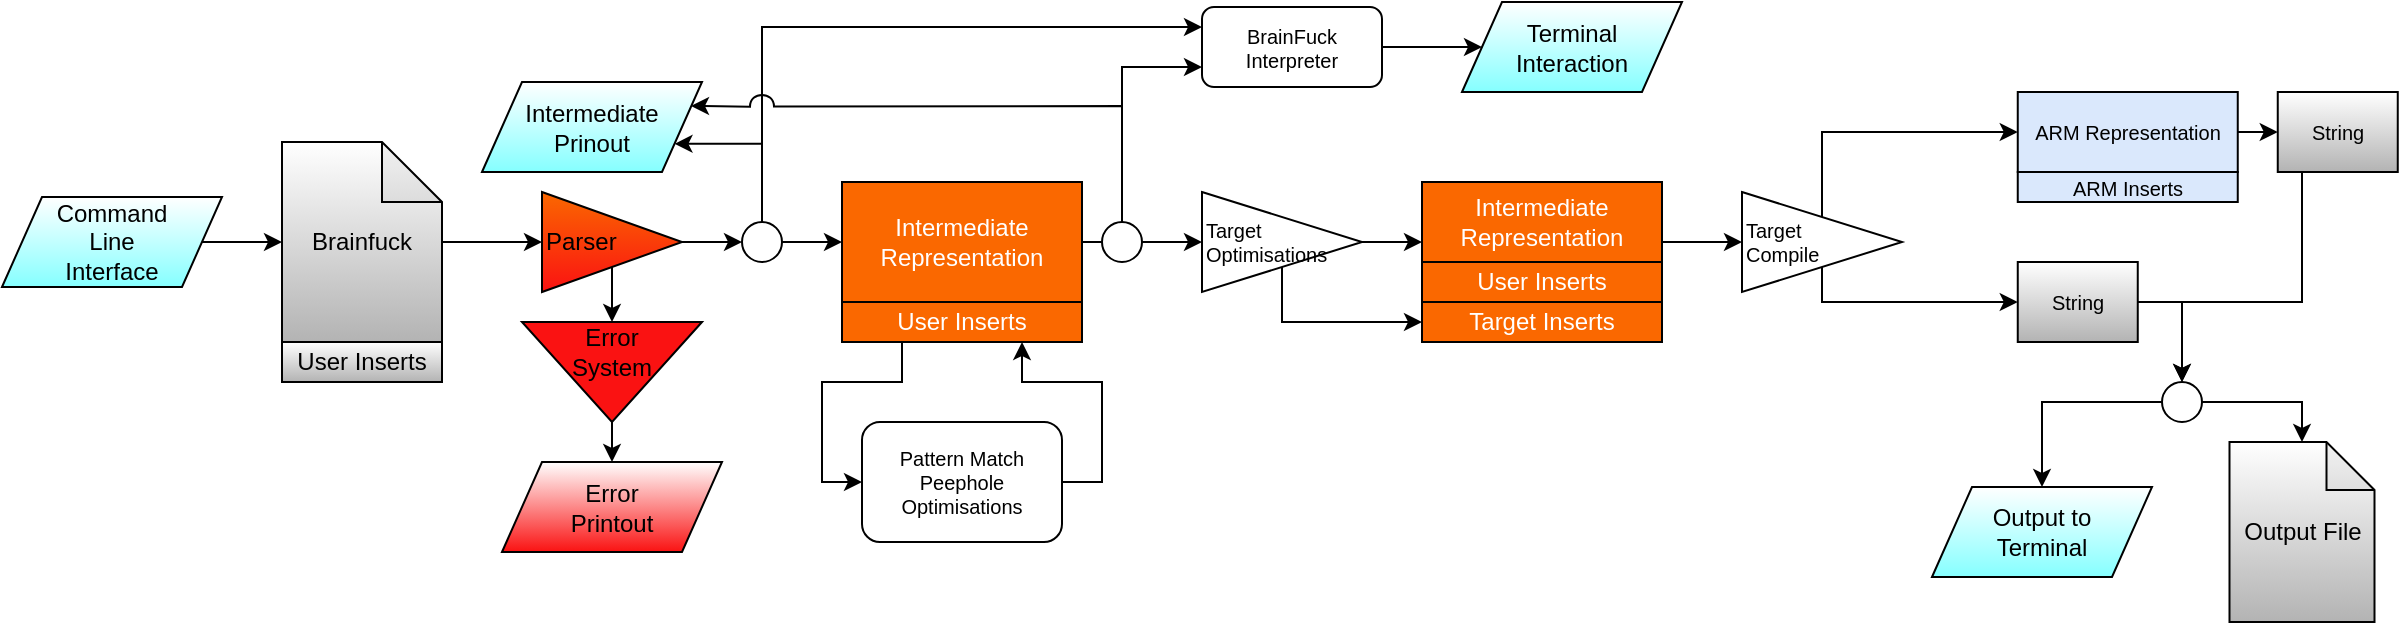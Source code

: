 <mxfile version="13.9.9" type="device"><diagram id="Nhk86E34iqkG0Umzabbz" name="Page-1"><mxGraphModel dx="2441" dy="906" grid="1" gridSize="10" guides="1" tooltips="1" connect="1" arrows="1" fold="1" page="1" pageScale="1" pageWidth="850" pageHeight="1100" math="0" shadow="0"><root><mxCell id="0"/><mxCell id="1" parent="0"/><mxCell id="4S8NX8oFBtBOrg6lG6eX-4" style="edgeStyle=orthogonalEdgeStyle;rounded=0;orthogonalLoop=1;jettySize=auto;html=1;" edge="1" parent="1" source="4S8NX8oFBtBOrg6lG6eX-1" target="4S8NX8oFBtBOrg6lG6eX-3"><mxGeometry relative="1" as="geometry"/></mxCell><mxCell id="4S8NX8oFBtBOrg6lG6eX-1" value="Brainfuck" style="shape=note;whiteSpace=wrap;html=1;backgroundOutline=1;darkOpacity=0.05;gradientColor=#B3B3B3;fillColor=#FFFFFF;" vertex="1" parent="1"><mxGeometry x="60" y="90" width="80" height="100" as="geometry"/></mxCell><mxCell id="4S8NX8oFBtBOrg6lG6eX-21" style="edgeStyle=orthogonalEdgeStyle;rounded=0;orthogonalLoop=1;jettySize=auto;html=1;exitX=1;exitY=0.5;exitDx=0;exitDy=0;entryX=0;entryY=0.5;entryDx=0;entryDy=0;fontSize=10;" edge="1" parent="1" source="4S8NX8oFBtBOrg6lG6eX-2" target="4S8NX8oFBtBOrg6lG6eX-20"><mxGeometry relative="1" as="geometry"/></mxCell><mxCell id="4S8NX8oFBtBOrg6lG6eX-2" value="Intermediate&lt;br&gt;Representation" style="rounded=0;whiteSpace=wrap;html=1;fillColor=#fa6800;fontColor=#ffffff;" vertex="1" parent="1"><mxGeometry x="340" y="110" width="120" height="60" as="geometry"/></mxCell><mxCell id="4S8NX8oFBtBOrg6lG6eX-5" style="edgeStyle=orthogonalEdgeStyle;rounded=0;orthogonalLoop=1;jettySize=auto;html=1;exitX=1;exitY=0.5;exitDx=0;exitDy=0;entryX=0;entryY=0.5;entryDx=0;entryDy=0;" edge="1" parent="1" source="4S8NX8oFBtBOrg6lG6eX-36" target="4S8NX8oFBtBOrg6lG6eX-2"><mxGeometry relative="1" as="geometry"/></mxCell><mxCell id="4S8NX8oFBtBOrg6lG6eX-13" style="edgeStyle=orthogonalEdgeStyle;rounded=0;orthogonalLoop=1;jettySize=auto;html=1;exitX=0.5;exitY=1;exitDx=0;exitDy=0;entryX=0.5;entryY=0;entryDx=0;entryDy=0;" edge="1" parent="1" source="4S8NX8oFBtBOrg6lG6eX-3" target="4S8NX8oFBtBOrg6lG6eX-11"><mxGeometry relative="1" as="geometry"/></mxCell><mxCell id="4S8NX8oFBtBOrg6lG6eX-3" value="Parser" style="triangle;whiteSpace=wrap;html=1;align=left;gradientColor=#FA1212;fillColor=#FA6800;" vertex="1" parent="1"><mxGeometry x="190" y="115" width="70" height="50" as="geometry"/></mxCell><mxCell id="4S8NX8oFBtBOrg6lG6eX-7" style="edgeStyle=orthogonalEdgeStyle;rounded=0;orthogonalLoop=1;jettySize=auto;html=1;exitX=1;exitY=0.5;exitDx=0;exitDy=0;entryX=0;entryY=0.5;entryDx=0;entryDy=0;entryPerimeter=0;" edge="1" parent="1" source="4S8NX8oFBtBOrg6lG6eX-6" target="4S8NX8oFBtBOrg6lG6eX-1"><mxGeometry relative="1" as="geometry"/></mxCell><mxCell id="4S8NX8oFBtBOrg6lG6eX-6" value="Command&lt;br&gt;Line&lt;br&gt;Interface" style="shape=parallelogram;perimeter=parallelogramPerimeter;whiteSpace=wrap;html=1;fixedSize=1;align=center;gradientColor=#85FFFF;" vertex="1" parent="1"><mxGeometry x="-80" y="117.5" width="110" height="45" as="geometry"/></mxCell><mxCell id="4S8NX8oFBtBOrg6lG6eX-8" value="Error&lt;br&gt;Printout" style="shape=parallelogram;perimeter=parallelogramPerimeter;whiteSpace=wrap;html=1;fixedSize=1;align=center;gradientColor=#FA1212;" vertex="1" parent="1"><mxGeometry x="170" y="250" width="110" height="45" as="geometry"/></mxCell><mxCell id="4S8NX8oFBtBOrg6lG6eX-12" style="edgeStyle=orthogonalEdgeStyle;rounded=0;orthogonalLoop=1;jettySize=auto;html=1;exitX=0;exitY=0;exitDx=45;exitDy=0;exitPerimeter=0;entryX=0.5;entryY=0;entryDx=0;entryDy=0;" edge="1" parent="1" source="4S8NX8oFBtBOrg6lG6eX-10" target="4S8NX8oFBtBOrg6lG6eX-8"><mxGeometry relative="1" as="geometry"/></mxCell><mxCell id="4S8NX8oFBtBOrg6lG6eX-10" value="" style="verticalLabelPosition=bottom;verticalAlign=top;html=1;shape=mxgraph.basic.acute_triangle;dx=0.5;align=center;rotation=-180;fillColor=#FA1212;" vertex="1" parent="1"><mxGeometry x="180" y="180" width="90" height="50" as="geometry"/></mxCell><mxCell id="4S8NX8oFBtBOrg6lG6eX-11" value="Error&lt;br&gt;System" style="text;html=1;strokeColor=none;fillColor=none;align=center;verticalAlign=middle;whiteSpace=wrap;rounded=0;" vertex="1" parent="1"><mxGeometry x="205" y="180" width="40" height="30" as="geometry"/></mxCell><mxCell id="4S8NX8oFBtBOrg6lG6eX-25" style="edgeStyle=orthogonalEdgeStyle;rounded=0;orthogonalLoop=1;jettySize=auto;html=1;exitX=0.25;exitY=1;exitDx=0;exitDy=0;entryX=0;entryY=0.5;entryDx=0;entryDy=0;fontSize=10;" edge="1" parent="1" source="4S8NX8oFBtBOrg6lG6eX-15" target="4S8NX8oFBtBOrg6lG6eX-24"><mxGeometry relative="1" as="geometry"/></mxCell><mxCell id="4S8NX8oFBtBOrg6lG6eX-15" value="User Inserts" style="rounded=0;whiteSpace=wrap;html=1;fillColor=#fa6800;fontColor=#ffffff;" vertex="1" parent="1"><mxGeometry x="340" y="170" width="120" height="20" as="geometry"/></mxCell><mxCell id="4S8NX8oFBtBOrg6lG6eX-16" value="User Inserts" style="rounded=0;whiteSpace=wrap;html=1;gradientColor=#B3B3B3;fillColor=#FFFFFF;" vertex="1" parent="1"><mxGeometry x="60" y="190" width="80" height="20" as="geometry"/></mxCell><mxCell id="4S8NX8oFBtBOrg6lG6eX-29" style="edgeStyle=orthogonalEdgeStyle;rounded=0;orthogonalLoop=1;jettySize=auto;html=1;exitX=1;exitY=0.75;exitDx=0;exitDy=0;entryX=0;entryY=0.5;entryDx=0;entryDy=0;fontSize=10;" edge="1" parent="1" source="4S8NX8oFBtBOrg6lG6eX-17" target="4S8NX8oFBtBOrg6lG6eX-28"><mxGeometry relative="1" as="geometry"/></mxCell><mxCell id="4S8NX8oFBtBOrg6lG6eX-17" value="Intermediate&lt;br&gt;Representation" style="rounded=0;whiteSpace=wrap;html=1;fillColor=#fa6800;fontColor=#ffffff;" vertex="1" parent="1"><mxGeometry x="630" y="110" width="120" height="40" as="geometry"/></mxCell><mxCell id="4S8NX8oFBtBOrg6lG6eX-18" value="User Inserts" style="rounded=0;whiteSpace=wrap;html=1;fillColor=#fa6800;fontColor=#ffffff;" vertex="1" parent="1"><mxGeometry x="630" y="150" width="120" height="20" as="geometry"/></mxCell><mxCell id="4S8NX8oFBtBOrg6lG6eX-19" value="Target Inserts" style="rounded=0;whiteSpace=wrap;html=1;fillColor=#fa6800;fontColor=#ffffff;" vertex="1" parent="1"><mxGeometry x="630" y="170" width="120" height="20" as="geometry"/></mxCell><mxCell id="4S8NX8oFBtBOrg6lG6eX-22" style="edgeStyle=orthogonalEdgeStyle;rounded=0;orthogonalLoop=1;jettySize=auto;html=1;exitX=1;exitY=0.5;exitDx=0;exitDy=0;entryX=0;entryY=0.75;entryDx=0;entryDy=0;fontSize=10;" edge="1" parent="1" source="4S8NX8oFBtBOrg6lG6eX-20" target="4S8NX8oFBtBOrg6lG6eX-17"><mxGeometry relative="1" as="geometry"/></mxCell><mxCell id="4S8NX8oFBtBOrg6lG6eX-27" style="edgeStyle=orthogonalEdgeStyle;rounded=0;orthogonalLoop=1;jettySize=auto;html=1;exitX=0.5;exitY=1;exitDx=0;exitDy=0;entryX=0;entryY=0.5;entryDx=0;entryDy=0;fontSize=10;" edge="1" parent="1" source="4S8NX8oFBtBOrg6lG6eX-20" target="4S8NX8oFBtBOrg6lG6eX-19"><mxGeometry relative="1" as="geometry"><Array as="points"><mxPoint x="560" y="180"/></Array></mxGeometry></mxCell><mxCell id="4S8NX8oFBtBOrg6lG6eX-20" value="Target&lt;br style=&quot;font-size: 10px&quot;&gt;Optimisations" style="triangle;whiteSpace=wrap;html=1;align=left;fontSize=10;" vertex="1" parent="1"><mxGeometry x="520" y="115" width="80" height="50" as="geometry"/></mxCell><mxCell id="4S8NX8oFBtBOrg6lG6eX-26" style="edgeStyle=orthogonalEdgeStyle;rounded=0;orthogonalLoop=1;jettySize=auto;html=1;exitX=1;exitY=0.5;exitDx=0;exitDy=0;entryX=0.75;entryY=1;entryDx=0;entryDy=0;fontSize=10;" edge="1" parent="1" source="4S8NX8oFBtBOrg6lG6eX-24" target="4S8NX8oFBtBOrg6lG6eX-15"><mxGeometry relative="1" as="geometry"/></mxCell><mxCell id="4S8NX8oFBtBOrg6lG6eX-24" value="Pattern Match Peephole Optimisations" style="rounded=1;whiteSpace=wrap;html=1;fontSize=10;align=center;" vertex="1" parent="1"><mxGeometry x="350" y="230" width="100" height="60" as="geometry"/></mxCell><mxCell id="4S8NX8oFBtBOrg6lG6eX-28" value="Target&lt;br&gt;Compile" style="triangle;whiteSpace=wrap;html=1;align=left;fontSize=10;" vertex="1" parent="1"><mxGeometry x="790" y="115" width="80" height="50" as="geometry"/></mxCell><mxCell id="4S8NX8oFBtBOrg6lG6eX-30" value="Output File" style="shape=note;whiteSpace=wrap;html=1;backgroundOutline=1;darkOpacity=0.05;size=24;gradientColor=#B3B3B3;" vertex="1" parent="1"><mxGeometry x="1033.75" y="240" width="72.5" height="90" as="geometry"/></mxCell><mxCell id="4S8NX8oFBtBOrg6lG6eX-31" value="Output to &lt;br&gt;Terminal" style="shape=parallelogram;perimeter=parallelogramPerimeter;whiteSpace=wrap;html=1;fixedSize=1;align=center;gradientColor=#85FFFF;" vertex="1" parent="1"><mxGeometry x="885" y="262.5" width="110" height="45" as="geometry"/></mxCell><mxCell id="4S8NX8oFBtBOrg6lG6eX-41" style="edgeStyle=orthogonalEdgeStyle;rounded=0;orthogonalLoop=1;jettySize=auto;html=1;exitX=0.5;exitY=0;exitDx=0;exitDy=0;entryX=0;entryY=0.25;entryDx=0;entryDy=0;fontSize=10;" edge="1" parent="1" source="4S8NX8oFBtBOrg6lG6eX-36" target="4S8NX8oFBtBOrg6lG6eX-40"><mxGeometry relative="1" as="geometry"/></mxCell><mxCell id="4S8NX8oFBtBOrg6lG6eX-48" style="edgeStyle=orthogonalEdgeStyle;rounded=0;orthogonalLoop=1;jettySize=auto;html=1;exitX=0.5;exitY=0;exitDx=0;exitDy=0;entryX=1;entryY=0.75;entryDx=0;entryDy=0;fontSize=10;" edge="1" parent="1" source="4S8NX8oFBtBOrg6lG6eX-36" target="4S8NX8oFBtBOrg6lG6eX-47"><mxGeometry relative="1" as="geometry"><Array as="points"><mxPoint x="300" y="91"/></Array></mxGeometry></mxCell><mxCell id="4S8NX8oFBtBOrg6lG6eX-36" value="" style="ellipse;whiteSpace=wrap;html=1;aspect=fixed;fontSize=10;align=center;" vertex="1" parent="1"><mxGeometry x="290" y="130" width="20" height="20" as="geometry"/></mxCell><mxCell id="4S8NX8oFBtBOrg6lG6eX-37" style="edgeStyle=orthogonalEdgeStyle;rounded=0;orthogonalLoop=1;jettySize=auto;html=1;exitX=1;exitY=0.5;exitDx=0;exitDy=0;entryX=0;entryY=0.5;entryDx=0;entryDy=0;" edge="1" parent="1" source="4S8NX8oFBtBOrg6lG6eX-3" target="4S8NX8oFBtBOrg6lG6eX-36"><mxGeometry relative="1" as="geometry"><mxPoint x="260" y="140" as="sourcePoint"/><mxPoint x="340" y="140" as="targetPoint"/></mxGeometry></mxCell><mxCell id="4S8NX8oFBtBOrg6lG6eX-42" style="edgeStyle=orthogonalEdgeStyle;rounded=0;orthogonalLoop=1;jettySize=auto;html=1;exitX=0.5;exitY=0;exitDx=0;exitDy=0;entryX=0;entryY=0.75;entryDx=0;entryDy=0;fontSize=10;" edge="1" parent="1" source="4S8NX8oFBtBOrg6lG6eX-38" target="4S8NX8oFBtBOrg6lG6eX-40"><mxGeometry relative="1" as="geometry"/></mxCell><mxCell id="4S8NX8oFBtBOrg6lG6eX-49" style="edgeStyle=orthogonalEdgeStyle;rounded=0;orthogonalLoop=1;jettySize=auto;html=1;exitX=0.5;exitY=0;exitDx=0;exitDy=0;entryX=1;entryY=0.25;entryDx=0;entryDy=0;fontSize=10;jumpStyle=arc;jumpSize=12;" edge="1" parent="1" source="4S8NX8oFBtBOrg6lG6eX-38" target="4S8NX8oFBtBOrg6lG6eX-47"><mxGeometry relative="1" as="geometry"><Array as="points"><mxPoint x="480" y="72"/><mxPoint x="265" y="72"/></Array></mxGeometry></mxCell><mxCell id="4S8NX8oFBtBOrg6lG6eX-38" value="" style="ellipse;whiteSpace=wrap;html=1;aspect=fixed;fontSize=10;align=center;" vertex="1" parent="1"><mxGeometry x="470" y="130" width="20" height="20" as="geometry"/></mxCell><mxCell id="4S8NX8oFBtBOrg6lG6eX-44" style="edgeStyle=orthogonalEdgeStyle;rounded=0;orthogonalLoop=1;jettySize=auto;html=1;exitX=1;exitY=0.5;exitDx=0;exitDy=0;entryX=0;entryY=0.5;entryDx=0;entryDy=0;fontSize=10;" edge="1" parent="1" source="4S8NX8oFBtBOrg6lG6eX-40" target="4S8NX8oFBtBOrg6lG6eX-43"><mxGeometry relative="1" as="geometry"/></mxCell><mxCell id="4S8NX8oFBtBOrg6lG6eX-40" value="BrainFuck&lt;br&gt;Interpreter" style="rounded=1;whiteSpace=wrap;html=1;fontSize=10;align=center;" vertex="1" parent="1"><mxGeometry x="520" y="22.5" width="90" height="40" as="geometry"/></mxCell><mxCell id="4S8NX8oFBtBOrg6lG6eX-43" value="Terminal&lt;br&gt;Interaction" style="shape=parallelogram;perimeter=parallelogramPerimeter;whiteSpace=wrap;html=1;fixedSize=1;align=center;gradientColor=#85FFFF;" vertex="1" parent="1"><mxGeometry x="650" y="20" width="110" height="45" as="geometry"/></mxCell><mxCell id="4S8NX8oFBtBOrg6lG6eX-47" value="Intermediate&lt;br&gt;Prinout" style="shape=parallelogram;perimeter=parallelogramPerimeter;whiteSpace=wrap;html=1;fixedSize=1;align=center;gradientColor=#85FFFF;" vertex="1" parent="1"><mxGeometry x="160" y="60" width="110" height="45" as="geometry"/></mxCell><mxCell id="4S8NX8oFBtBOrg6lG6eX-64" style="edgeStyle=orthogonalEdgeStyle;rounded=0;jumpStyle=arc;jumpSize=12;orthogonalLoop=1;jettySize=auto;html=1;exitX=1;exitY=0.5;exitDx=0;exitDy=0;entryX=0;entryY=0.5;entryDx=0;entryDy=0;endSize=6;strokeWidth=1;fontSize=10;fontColor=#000000;" edge="1" parent="1" source="4S8NX8oFBtBOrg6lG6eX-52" target="4S8NX8oFBtBOrg6lG6eX-57"><mxGeometry relative="1" as="geometry"/></mxCell><mxCell id="4S8NX8oFBtBOrg6lG6eX-52" value="ARM Representation" style="rounded=0;whiteSpace=wrap;html=1;fontSize=10;align=center;fillColor=#dae8fc;" vertex="1" parent="1"><mxGeometry x="927.88" y="65" width="110" height="40" as="geometry"/></mxCell><mxCell id="4S8NX8oFBtBOrg6lG6eX-55" style="edgeStyle=orthogonalEdgeStyle;rounded=0;orthogonalLoop=1;jettySize=auto;html=1;exitX=0.5;exitY=0;exitDx=0;exitDy=0;entryX=0;entryY=0.5;entryDx=0;entryDy=0;fontSize=10;" edge="1" parent="1" source="4S8NX8oFBtBOrg6lG6eX-28" target="4S8NX8oFBtBOrg6lG6eX-52"><mxGeometry relative="1" as="geometry"><mxPoint x="907.88" y="130" as="sourcePoint"/><mxPoint x="817.88" y="150" as="targetPoint"/><Array as="points"><mxPoint x="830" y="85"/></Array></mxGeometry></mxCell><mxCell id="4S8NX8oFBtBOrg6lG6eX-69" style="edgeStyle=orthogonalEdgeStyle;rounded=0;jumpStyle=arc;jumpSize=12;orthogonalLoop=1;jettySize=auto;html=1;exitX=1;exitY=0.5;exitDx=0;exitDy=0;entryX=0.5;entryY=0;entryDx=0;entryDy=0;endSize=6;strokeWidth=1;fontSize=10;fontColor=#000000;" edge="1" parent="1" source="4S8NX8oFBtBOrg6lG6eX-56" target="4S8NX8oFBtBOrg6lG6eX-60"><mxGeometry relative="1" as="geometry"/></mxCell><mxCell id="4S8NX8oFBtBOrg6lG6eX-56" value="String" style="rounded=0;whiteSpace=wrap;html=1;strokeColor=#000000;fontSize=10;fontColor=#000000;align=center;gradientColor=#B3B3B3;" vertex="1" parent="1"><mxGeometry x="927.88" y="150" width="60" height="40" as="geometry"/></mxCell><mxCell id="4S8NX8oFBtBOrg6lG6eX-70" style="edgeStyle=orthogonalEdgeStyle;rounded=0;jumpStyle=arc;jumpSize=12;orthogonalLoop=1;jettySize=auto;html=1;exitX=0.5;exitY=1;exitDx=0;exitDy=0;entryX=0.5;entryY=0;entryDx=0;entryDy=0;endSize=6;strokeWidth=1;fontSize=10;fontColor=#000000;" edge="1" parent="1" source="4S8NX8oFBtBOrg6lG6eX-57" target="4S8NX8oFBtBOrg6lG6eX-60"><mxGeometry relative="1" as="geometry"><Array as="points"><mxPoint x="1070" y="170"/><mxPoint x="1010" y="170"/></Array></mxGeometry></mxCell><mxCell id="4S8NX8oFBtBOrg6lG6eX-57" value="String" style="rounded=0;whiteSpace=wrap;html=1;strokeColor=#000000;fontSize=10;fontColor=#000000;align=center;gradientColor=#B3B3B3;" vertex="1" parent="1"><mxGeometry x="1057.88" y="65" width="60" height="40" as="geometry"/></mxCell><mxCell id="4S8NX8oFBtBOrg6lG6eX-59" style="edgeStyle=orthogonalEdgeStyle;rounded=0;orthogonalLoop=1;jettySize=auto;html=1;exitX=0.5;exitY=1;exitDx=0;exitDy=0;entryX=0;entryY=0.5;entryDx=0;entryDy=0;fontSize=10;" edge="1" parent="1" source="4S8NX8oFBtBOrg6lG6eX-28" target="4S8NX8oFBtBOrg6lG6eX-56"><mxGeometry relative="1" as="geometry"><mxPoint x="885.0" y="139.7" as="sourcePoint"/><mxPoint x="937.88" y="95.0" as="targetPoint"/><Array as="points"><mxPoint x="830" y="170"/></Array></mxGeometry></mxCell><mxCell id="4S8NX8oFBtBOrg6lG6eX-67" style="edgeStyle=orthogonalEdgeStyle;rounded=0;jumpStyle=arc;jumpSize=12;orthogonalLoop=1;jettySize=auto;html=1;exitX=0;exitY=0.5;exitDx=0;exitDy=0;entryX=0.5;entryY=0;entryDx=0;entryDy=0;endSize=6;strokeWidth=1;fontSize=10;fontColor=#000000;" edge="1" parent="1" source="4S8NX8oFBtBOrg6lG6eX-60" target="4S8NX8oFBtBOrg6lG6eX-31"><mxGeometry relative="1" as="geometry"/></mxCell><mxCell id="4S8NX8oFBtBOrg6lG6eX-68" style="edgeStyle=orthogonalEdgeStyle;rounded=0;jumpStyle=arc;jumpSize=12;orthogonalLoop=1;jettySize=auto;html=1;exitX=1;exitY=0.5;exitDx=0;exitDy=0;entryX=0.5;entryY=0;entryDx=0;entryDy=0;entryPerimeter=0;endSize=6;strokeWidth=1;fontSize=10;fontColor=#000000;" edge="1" parent="1" source="4S8NX8oFBtBOrg6lG6eX-60" target="4S8NX8oFBtBOrg6lG6eX-30"><mxGeometry relative="1" as="geometry"/></mxCell><mxCell id="4S8NX8oFBtBOrg6lG6eX-60" value="" style="ellipse;whiteSpace=wrap;html=1;aspect=fixed;fontSize=10;align=center;" vertex="1" parent="1"><mxGeometry x="1000" y="210" width="20" height="20" as="geometry"/></mxCell><mxCell id="4S8NX8oFBtBOrg6lG6eX-65" value="ARM Inserts" style="rounded=0;whiteSpace=wrap;html=1;fontSize=10;align=center;fillColor=#dae8fc;" vertex="1" parent="1"><mxGeometry x="927.88" y="105" width="110" height="15" as="geometry"/></mxCell></root></mxGraphModel></diagram></mxfile>